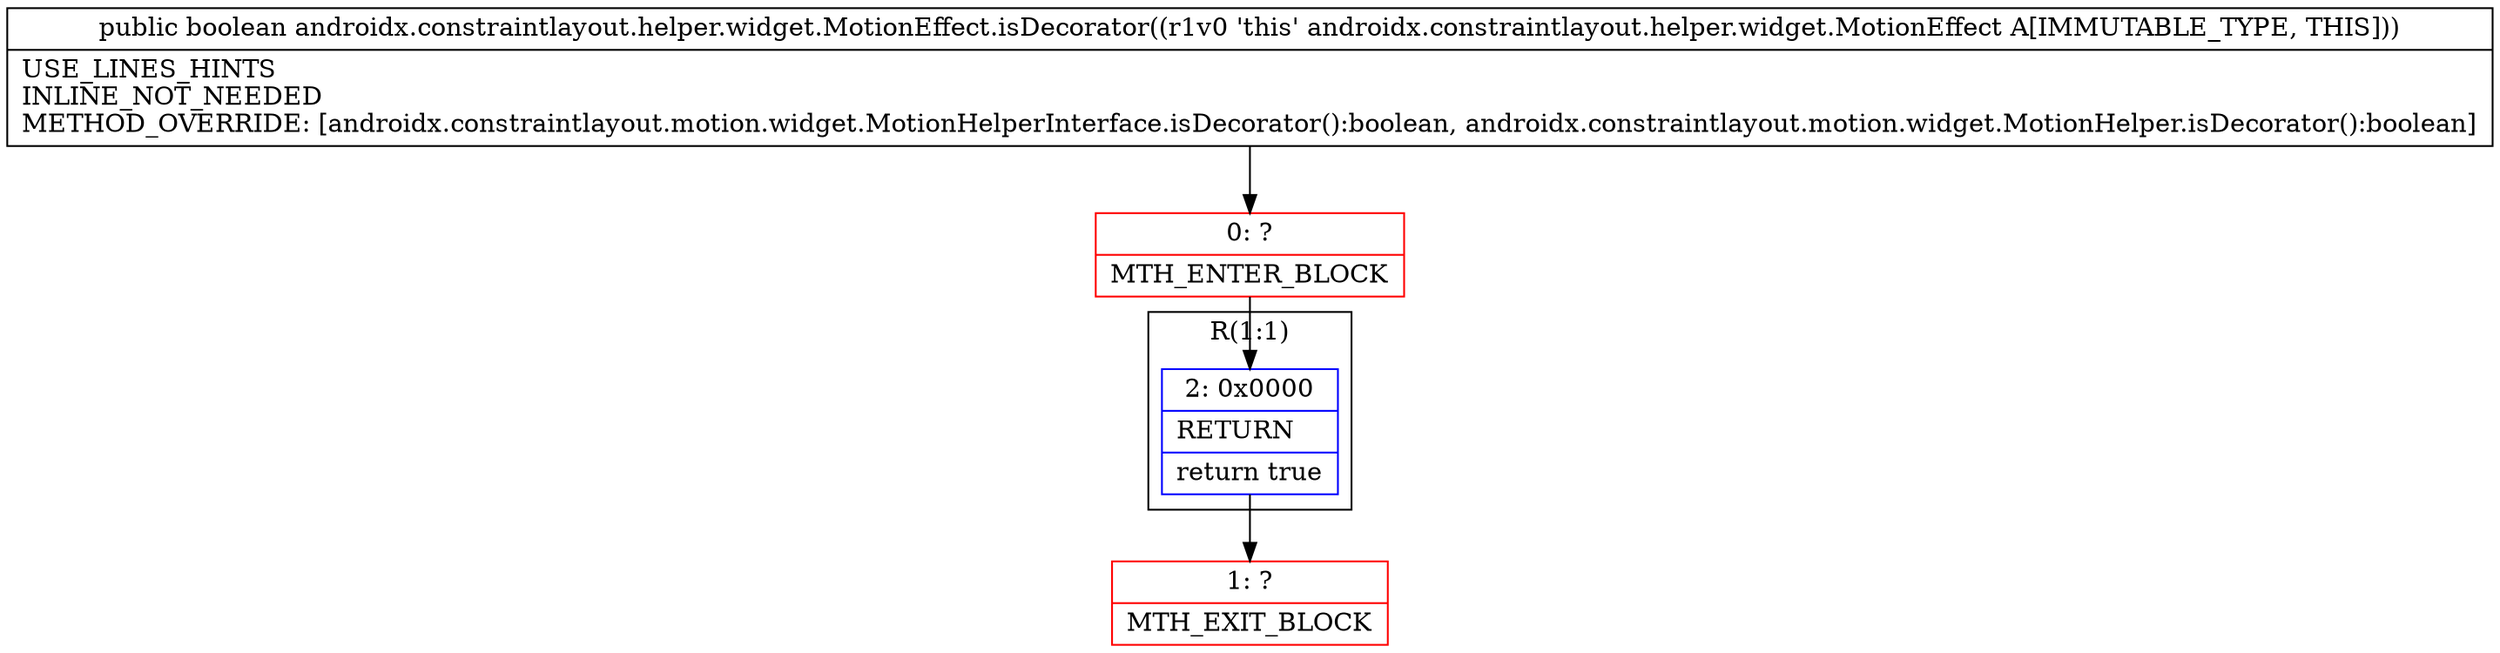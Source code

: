 digraph "CFG forandroidx.constraintlayout.helper.widget.MotionEffect.isDecorator()Z" {
subgraph cluster_Region_521746703 {
label = "R(1:1)";
node [shape=record,color=blue];
Node_2 [shape=record,label="{2\:\ 0x0000|RETURN\l|return true\l}"];
}
Node_0 [shape=record,color=red,label="{0\:\ ?|MTH_ENTER_BLOCK\l}"];
Node_1 [shape=record,color=red,label="{1\:\ ?|MTH_EXIT_BLOCK\l}"];
MethodNode[shape=record,label="{public boolean androidx.constraintlayout.helper.widget.MotionEffect.isDecorator((r1v0 'this' androidx.constraintlayout.helper.widget.MotionEffect A[IMMUTABLE_TYPE, THIS]))  | USE_LINES_HINTS\lINLINE_NOT_NEEDED\lMETHOD_OVERRIDE: [androidx.constraintlayout.motion.widget.MotionHelperInterface.isDecorator():boolean, androidx.constraintlayout.motion.widget.MotionHelper.isDecorator():boolean]\l}"];
MethodNode -> Node_0;Node_2 -> Node_1;
Node_0 -> Node_2;
}

